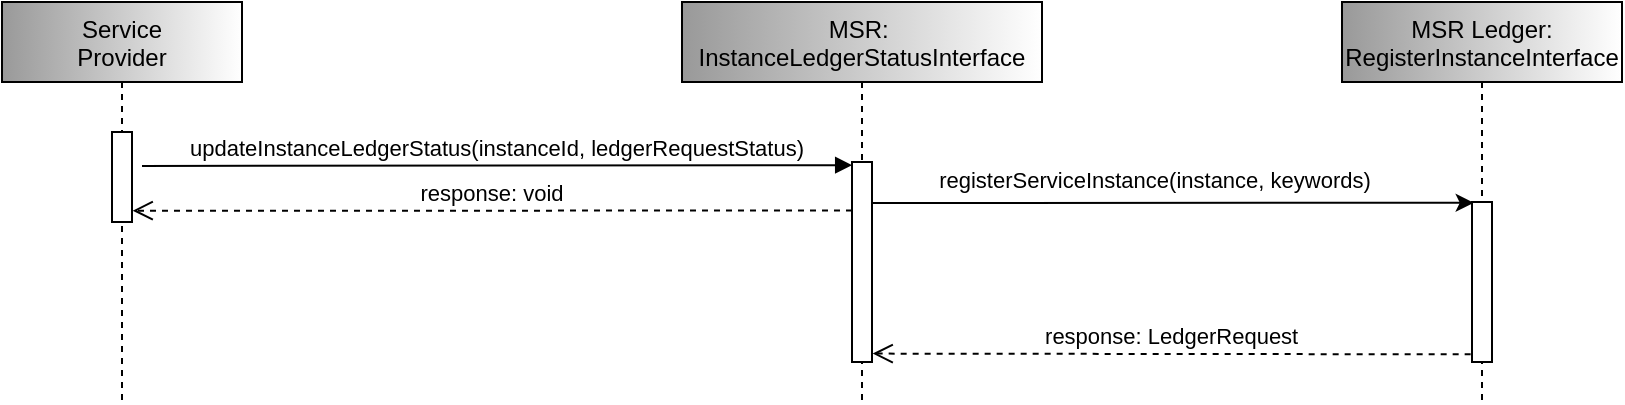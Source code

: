<mxfile version="19.0.3" type="device"><diagram id="kgpKYQtTHZ0yAKxKKP6v" name="Page-1"><mxGraphModel dx="1422" dy="901" grid="1" gridSize="10" guides="1" tooltips="1" connect="1" arrows="1" fold="1" page="1" pageScale="1" pageWidth="850" pageHeight="1100" math="0" shadow="0"><root><mxCell id="0"/><mxCell id="1" parent="0"/><mxCell id="3nuBFxr9cyL0pnOWT2aG-1" value="Service&#10;Provider" style="shape=umlLifeline;perimeter=lifelinePerimeter;container=1;collapsible=0;recursiveResize=0;rounded=0;shadow=0;strokeWidth=1;fillColor=#999999;gradientColor=#ffffff;gradientDirection=east;" parent="1" vertex="1"><mxGeometry x="160" y="360" width="120" height="200" as="geometry"/></mxCell><mxCell id="3nuBFxr9cyL0pnOWT2aG-2" value="" style="points=[];perimeter=orthogonalPerimeter;rounded=0;shadow=0;strokeWidth=1;" parent="3nuBFxr9cyL0pnOWT2aG-1" vertex="1"><mxGeometry x="55" y="65" width="10" height="45" as="geometry"/></mxCell><mxCell id="3nuBFxr9cyL0pnOWT2aG-5" value="MSR: &#10;InstanceLedgerStatusInterface" style="shape=umlLifeline;perimeter=lifelinePerimeter;container=1;collapsible=0;recursiveResize=0;rounded=0;shadow=0;strokeWidth=1;fillColor=#999999;gradientColor=#ffffff;gradientDirection=east;" parent="1" vertex="1"><mxGeometry x="500" y="360" width="180" height="200" as="geometry"/></mxCell><mxCell id="3nuBFxr9cyL0pnOWT2aG-6" value="" style="points=[];perimeter=orthogonalPerimeter;rounded=0;shadow=0;strokeWidth=1;" parent="3nuBFxr9cyL0pnOWT2aG-5" vertex="1"><mxGeometry x="85" y="80" width="10" height="100" as="geometry"/></mxCell><mxCell id="3nuBFxr9cyL0pnOWT2aG-7" value="response: void" style="verticalAlign=bottom;endArrow=open;dashed=1;endSize=8;shadow=0;strokeWidth=1;entryX=1.033;entryY=0.874;entryDx=0;entryDy=0;entryPerimeter=0;exitX=0;exitY=0.243;exitDx=0;exitDy=0;exitPerimeter=0;" parent="1" source="3nuBFxr9cyL0pnOWT2aG-6" target="3nuBFxr9cyL0pnOWT2aG-2" edge="1"><mxGeometry relative="1" as="geometry"><mxPoint x="220" y="460" as="targetPoint"/><mxPoint x="550" y="464" as="sourcePoint"/></mxGeometry></mxCell><mxCell id="3nuBFxr9cyL0pnOWT2aG-8" value="updateInstanceLedgerStatus(instanceId, ledgerRequestStatus)" style="verticalAlign=bottom;endArrow=block;shadow=0;strokeWidth=1;entryX=0.01;entryY=0.016;entryDx=0;entryDy=0;entryPerimeter=0;" parent="1" target="3nuBFxr9cyL0pnOWT2aG-6" edge="1"><mxGeometry relative="1" as="geometry"><mxPoint x="230" y="442" as="sourcePoint"/><mxPoint x="550" y="442" as="targetPoint"/></mxGeometry></mxCell><mxCell id="A-UCpLVXiNFAGMkjzKV_-2" value="MSR Ledger:&#10;RegisterInstanceInterface" style="shape=umlLifeline;perimeter=lifelinePerimeter;container=1;collapsible=0;recursiveResize=0;rounded=0;shadow=0;strokeWidth=1;fillColor=#999999;gradientColor=#ffffff;gradientDirection=east;" parent="1" vertex="1"><mxGeometry x="830" y="360" width="140" height="200" as="geometry"/></mxCell><mxCell id="A-UCpLVXiNFAGMkjzKV_-3" value="" style="points=[];perimeter=orthogonalPerimeter;rounded=0;shadow=0;strokeWidth=1;" parent="A-UCpLVXiNFAGMkjzKV_-2" vertex="1"><mxGeometry x="65" y="100" width="10" height="80" as="geometry"/></mxCell><mxCell id="A-UCpLVXiNFAGMkjzKV_-4" value="registerServiceInstance(instance, keywords)" style="rounded=0;orthogonalLoop=1;jettySize=auto;html=1;entryX=0.086;entryY=0.005;entryDx=0;entryDy=0;entryPerimeter=0;exitX=1;exitY=0.205;exitDx=0;exitDy=0;exitPerimeter=0;" parent="1" source="3nuBFxr9cyL0pnOWT2aG-6" target="A-UCpLVXiNFAGMkjzKV_-3" edge="1"><mxGeometry x="-0.06" y="11" relative="1" as="geometry"><mxPoint x="570" y="460" as="sourcePoint"/><mxPoint as="offset"/></mxGeometry></mxCell><mxCell id="A-UCpLVXiNFAGMkjzKV_-6" value="response: LedgerRequest" style="verticalAlign=bottom;endArrow=open;dashed=1;endSize=8;exitX=-0.067;exitY=0.952;shadow=0;strokeWidth=1;exitDx=0;exitDy=0;exitPerimeter=0;entryX=1.033;entryY=0.958;entryDx=0;entryDy=0;entryPerimeter=0;" parent="1" source="A-UCpLVXiNFAGMkjzKV_-3" target="3nuBFxr9cyL0pnOWT2aG-6" edge="1"><mxGeometry relative="1" as="geometry"><mxPoint x="560" y="536" as="targetPoint"/><mxPoint x="890.83" y="531.81" as="sourcePoint"/></mxGeometry></mxCell></root></mxGraphModel></diagram></mxfile>